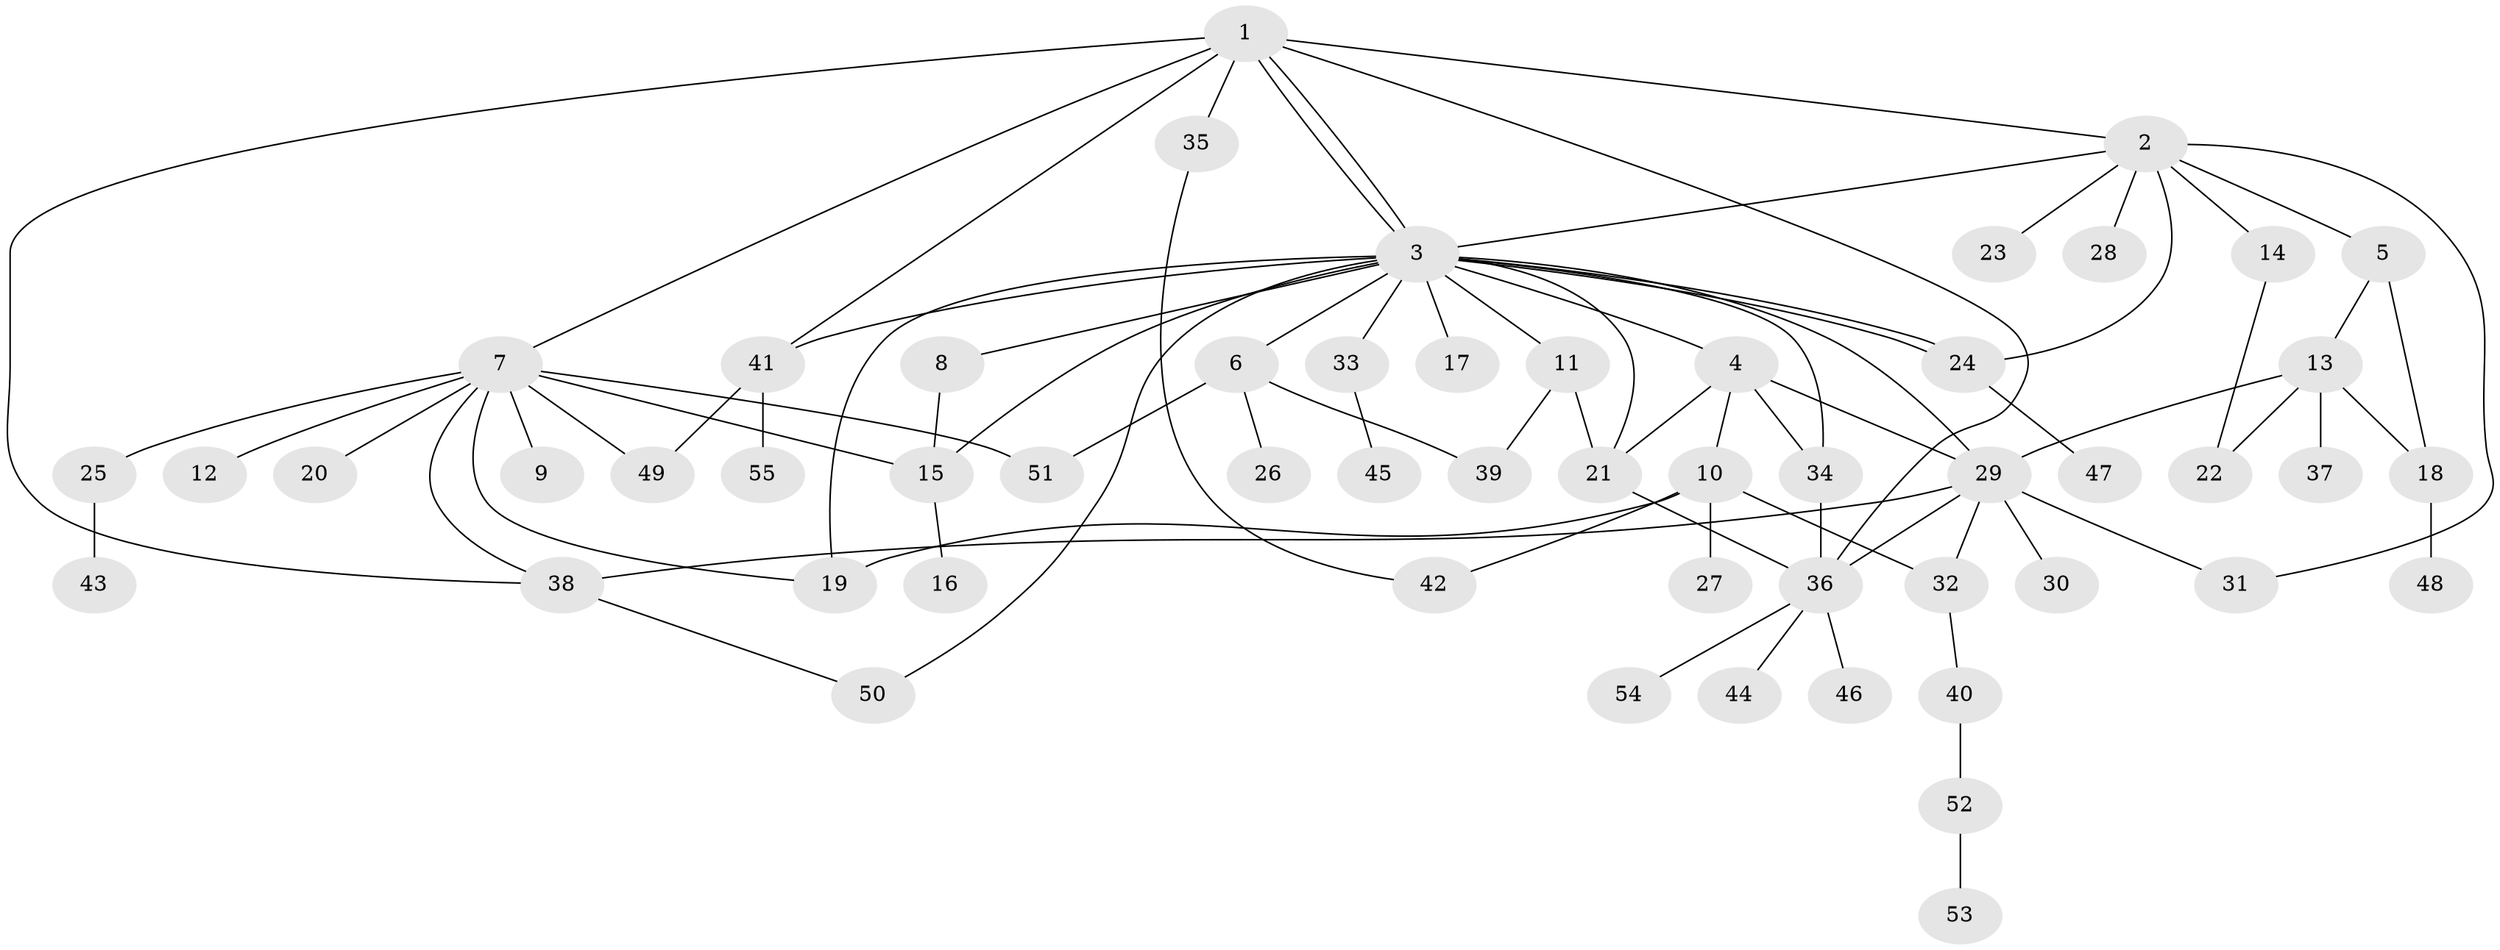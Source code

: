 // Generated by graph-tools (version 1.1) at 2025/11/02/27/25 16:11:15]
// undirected, 55 vertices, 82 edges
graph export_dot {
graph [start="1"]
  node [color=gray90,style=filled];
  1;
  2;
  3;
  4;
  5;
  6;
  7;
  8;
  9;
  10;
  11;
  12;
  13;
  14;
  15;
  16;
  17;
  18;
  19;
  20;
  21;
  22;
  23;
  24;
  25;
  26;
  27;
  28;
  29;
  30;
  31;
  32;
  33;
  34;
  35;
  36;
  37;
  38;
  39;
  40;
  41;
  42;
  43;
  44;
  45;
  46;
  47;
  48;
  49;
  50;
  51;
  52;
  53;
  54;
  55;
  1 -- 2;
  1 -- 3;
  1 -- 3;
  1 -- 7;
  1 -- 35;
  1 -- 36;
  1 -- 38;
  1 -- 41;
  2 -- 3;
  2 -- 5;
  2 -- 14;
  2 -- 23;
  2 -- 24;
  2 -- 28;
  2 -- 31;
  3 -- 4;
  3 -- 6;
  3 -- 8;
  3 -- 11;
  3 -- 15;
  3 -- 17;
  3 -- 19;
  3 -- 21;
  3 -- 24;
  3 -- 24;
  3 -- 29;
  3 -- 33;
  3 -- 34;
  3 -- 41;
  3 -- 50;
  4 -- 10;
  4 -- 21;
  4 -- 29;
  4 -- 34;
  5 -- 13;
  5 -- 18;
  6 -- 26;
  6 -- 39;
  6 -- 51;
  7 -- 9;
  7 -- 12;
  7 -- 15;
  7 -- 19;
  7 -- 20;
  7 -- 25;
  7 -- 38;
  7 -- 49;
  7 -- 51;
  8 -- 15;
  10 -- 19;
  10 -- 27;
  10 -- 32;
  10 -- 42;
  11 -- 21;
  11 -- 39;
  13 -- 18;
  13 -- 22;
  13 -- 29;
  13 -- 37;
  14 -- 22;
  15 -- 16;
  18 -- 48;
  21 -- 36;
  24 -- 47;
  25 -- 43;
  29 -- 30;
  29 -- 31;
  29 -- 32;
  29 -- 36;
  29 -- 38;
  32 -- 40;
  33 -- 45;
  34 -- 36;
  35 -- 42;
  36 -- 44;
  36 -- 46;
  36 -- 54;
  38 -- 50;
  40 -- 52;
  41 -- 49;
  41 -- 55;
  52 -- 53;
}
